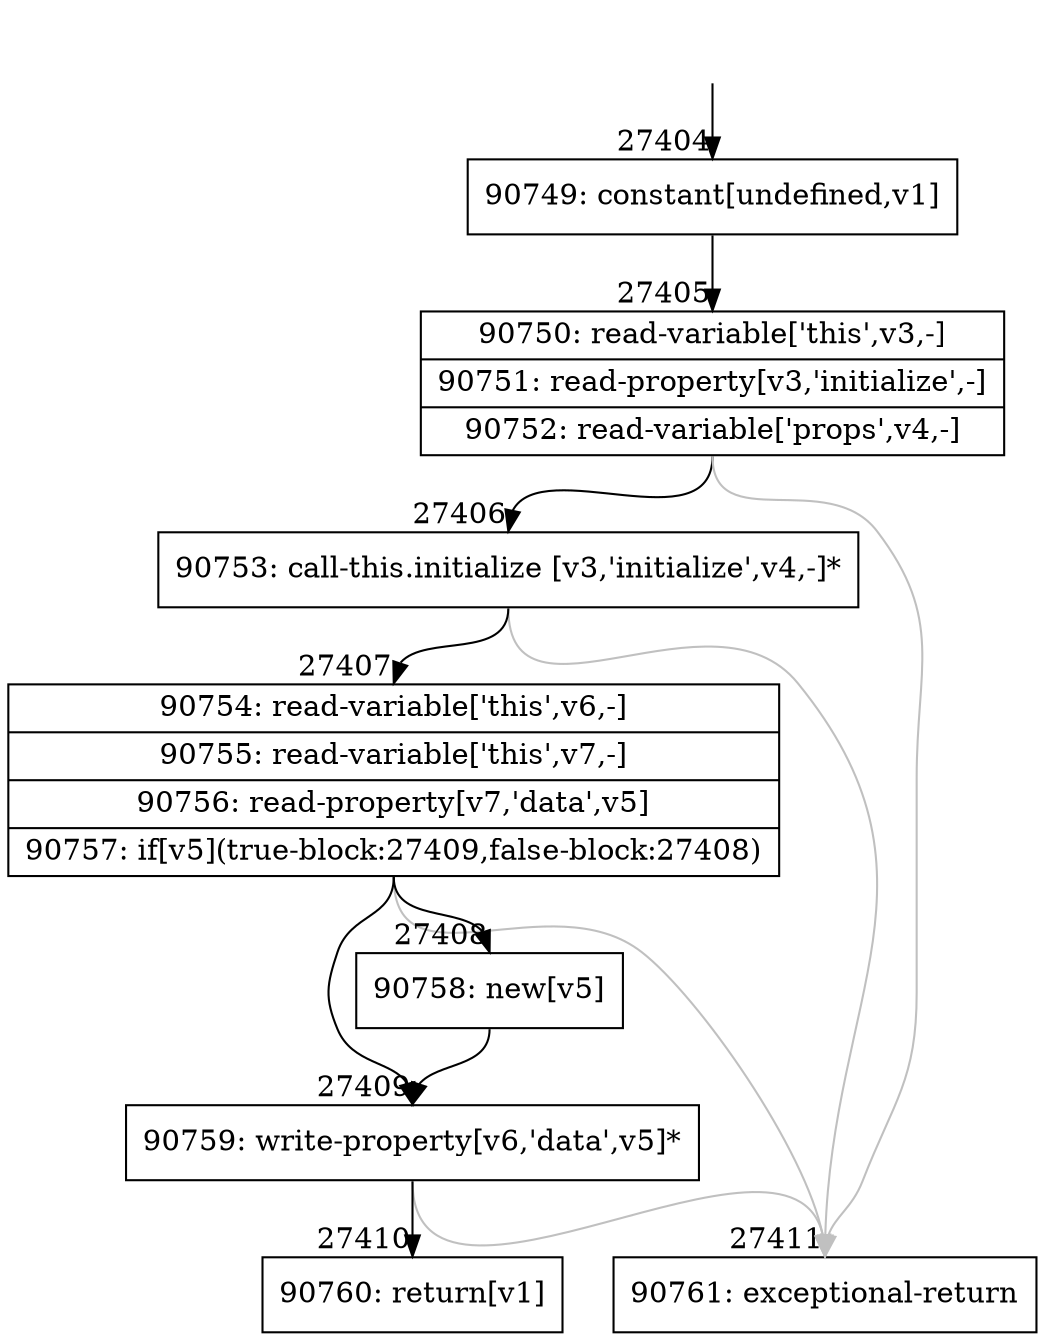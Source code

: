 digraph {
rankdir="TD"
BB_entry2393[shape=none,label=""];
BB_entry2393 -> BB27404 [tailport=s, headport=n, headlabel="    27404"]
BB27404 [shape=record label="{90749: constant[undefined,v1]}" ] 
BB27404 -> BB27405 [tailport=s, headport=n, headlabel="      27405"]
BB27405 [shape=record label="{90750: read-variable['this',v3,-]|90751: read-property[v3,'initialize',-]|90752: read-variable['props',v4,-]}" ] 
BB27405 -> BB27406 [tailport=s, headport=n, headlabel="      27406"]
BB27405 -> BB27411 [tailport=s, headport=n, color=gray, headlabel="      27411"]
BB27406 [shape=record label="{90753: call-this.initialize [v3,'initialize',v4,-]*}" ] 
BB27406 -> BB27407 [tailport=s, headport=n, headlabel="      27407"]
BB27406 -> BB27411 [tailport=s, headport=n, color=gray]
BB27407 [shape=record label="{90754: read-variable['this',v6,-]|90755: read-variable['this',v7,-]|90756: read-property[v7,'data',v5]|90757: if[v5](true-block:27409,false-block:27408)}" ] 
BB27407 -> BB27409 [tailport=s, headport=n, headlabel="      27409"]
BB27407 -> BB27408 [tailport=s, headport=n, headlabel="      27408"]
BB27407 -> BB27411 [tailport=s, headport=n, color=gray]
BB27408 [shape=record label="{90758: new[v5]}" ] 
BB27408 -> BB27409 [tailport=s, headport=n]
BB27409 [shape=record label="{90759: write-property[v6,'data',v5]*}" ] 
BB27409 -> BB27410 [tailport=s, headport=n, headlabel="      27410"]
BB27409 -> BB27411 [tailport=s, headport=n, color=gray]
BB27410 [shape=record label="{90760: return[v1]}" ] 
BB27411 [shape=record label="{90761: exceptional-return}" ] 
//#$~ 49301
}
